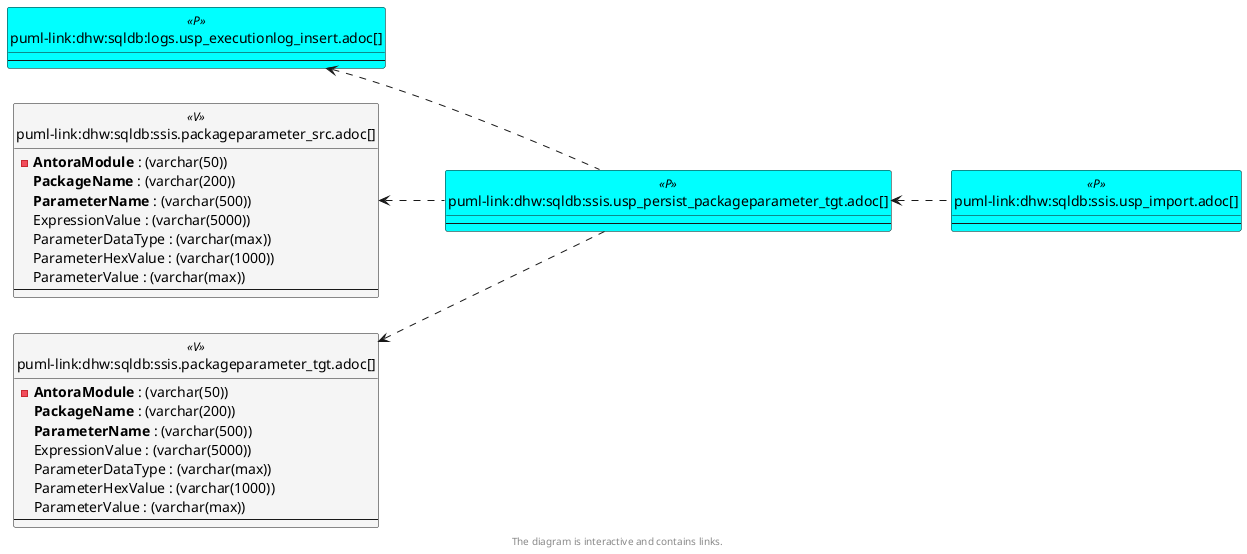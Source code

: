 @startuml
left to right direction
'top to bottom direction
hide circle
'avoide "." issues:
set namespaceSeparator none


skinparam class {
  BackgroundColor White
  BackgroundColor<<FN>> Yellow
  BackgroundColor<<FS>> Yellow
  BackgroundColor<<FT>> LightGray
  BackgroundColor<<IF>> Yellow
  BackgroundColor<<IS>> Yellow
  BackgroundColor<<P>> Aqua
  BackgroundColor<<PC>> Aqua
  BackgroundColor<<SN>> Yellow
  BackgroundColor<<SO>> SlateBlue
  BackgroundColor<<TF>> LightGray
  BackgroundColor<<TR>> Tomato
  BackgroundColor<<U>> White
  BackgroundColor<<V>> WhiteSmoke
  BackgroundColor<<X>> Aqua
  BackgroundColor<<external>> AliceBlue
}


entity "puml-link:dhw:sqldb:logs.usp_executionlog_insert.adoc[]" as logs.usp_ExecutionLog_insert << P >> {
  --
}

entity "puml-link:dhw:sqldb:ssis.packageparameter_src.adoc[]" as ssis.PackageParameter_src << V >> {
  - **AntoraModule** : (varchar(50))
  **PackageName** : (varchar(200))
  **ParameterName** : (varchar(500))
  ExpressionValue : (varchar(5000))
  ParameterDataType : (varchar(max))
  ParameterHexValue : (varchar(1000))
  ParameterValue : (varchar(max))
  --
}

entity "puml-link:dhw:sqldb:ssis.packageparameter_tgt.adoc[]" as ssis.PackageParameter_tgt << V >> {
  - **AntoraModule** : (varchar(50))
  **PackageName** : (varchar(200))
  **ParameterName** : (varchar(500))
  ExpressionValue : (varchar(5000))
  ParameterDataType : (varchar(max))
  ParameterHexValue : (varchar(1000))
  ParameterValue : (varchar(max))
  --
}

entity "puml-link:dhw:sqldb:ssis.usp_import.adoc[]" as ssis.usp_import << P >> {
  --
}

entity "puml-link:dhw:sqldb:ssis.usp_persist_packageparameter_tgt.adoc[]" as ssis.usp_PERSIST_PackageParameter_tgt << P >> {
  --
}

logs.usp_ExecutionLog_insert <.. ssis.usp_PERSIST_PackageParameter_tgt
ssis.PackageParameter_src <.. ssis.usp_PERSIST_PackageParameter_tgt
ssis.PackageParameter_tgt <.. ssis.usp_PERSIST_PackageParameter_tgt
ssis.usp_PERSIST_PackageParameter_tgt <.. ssis.usp_import
footer The diagram is interactive and contains links.
@enduml

